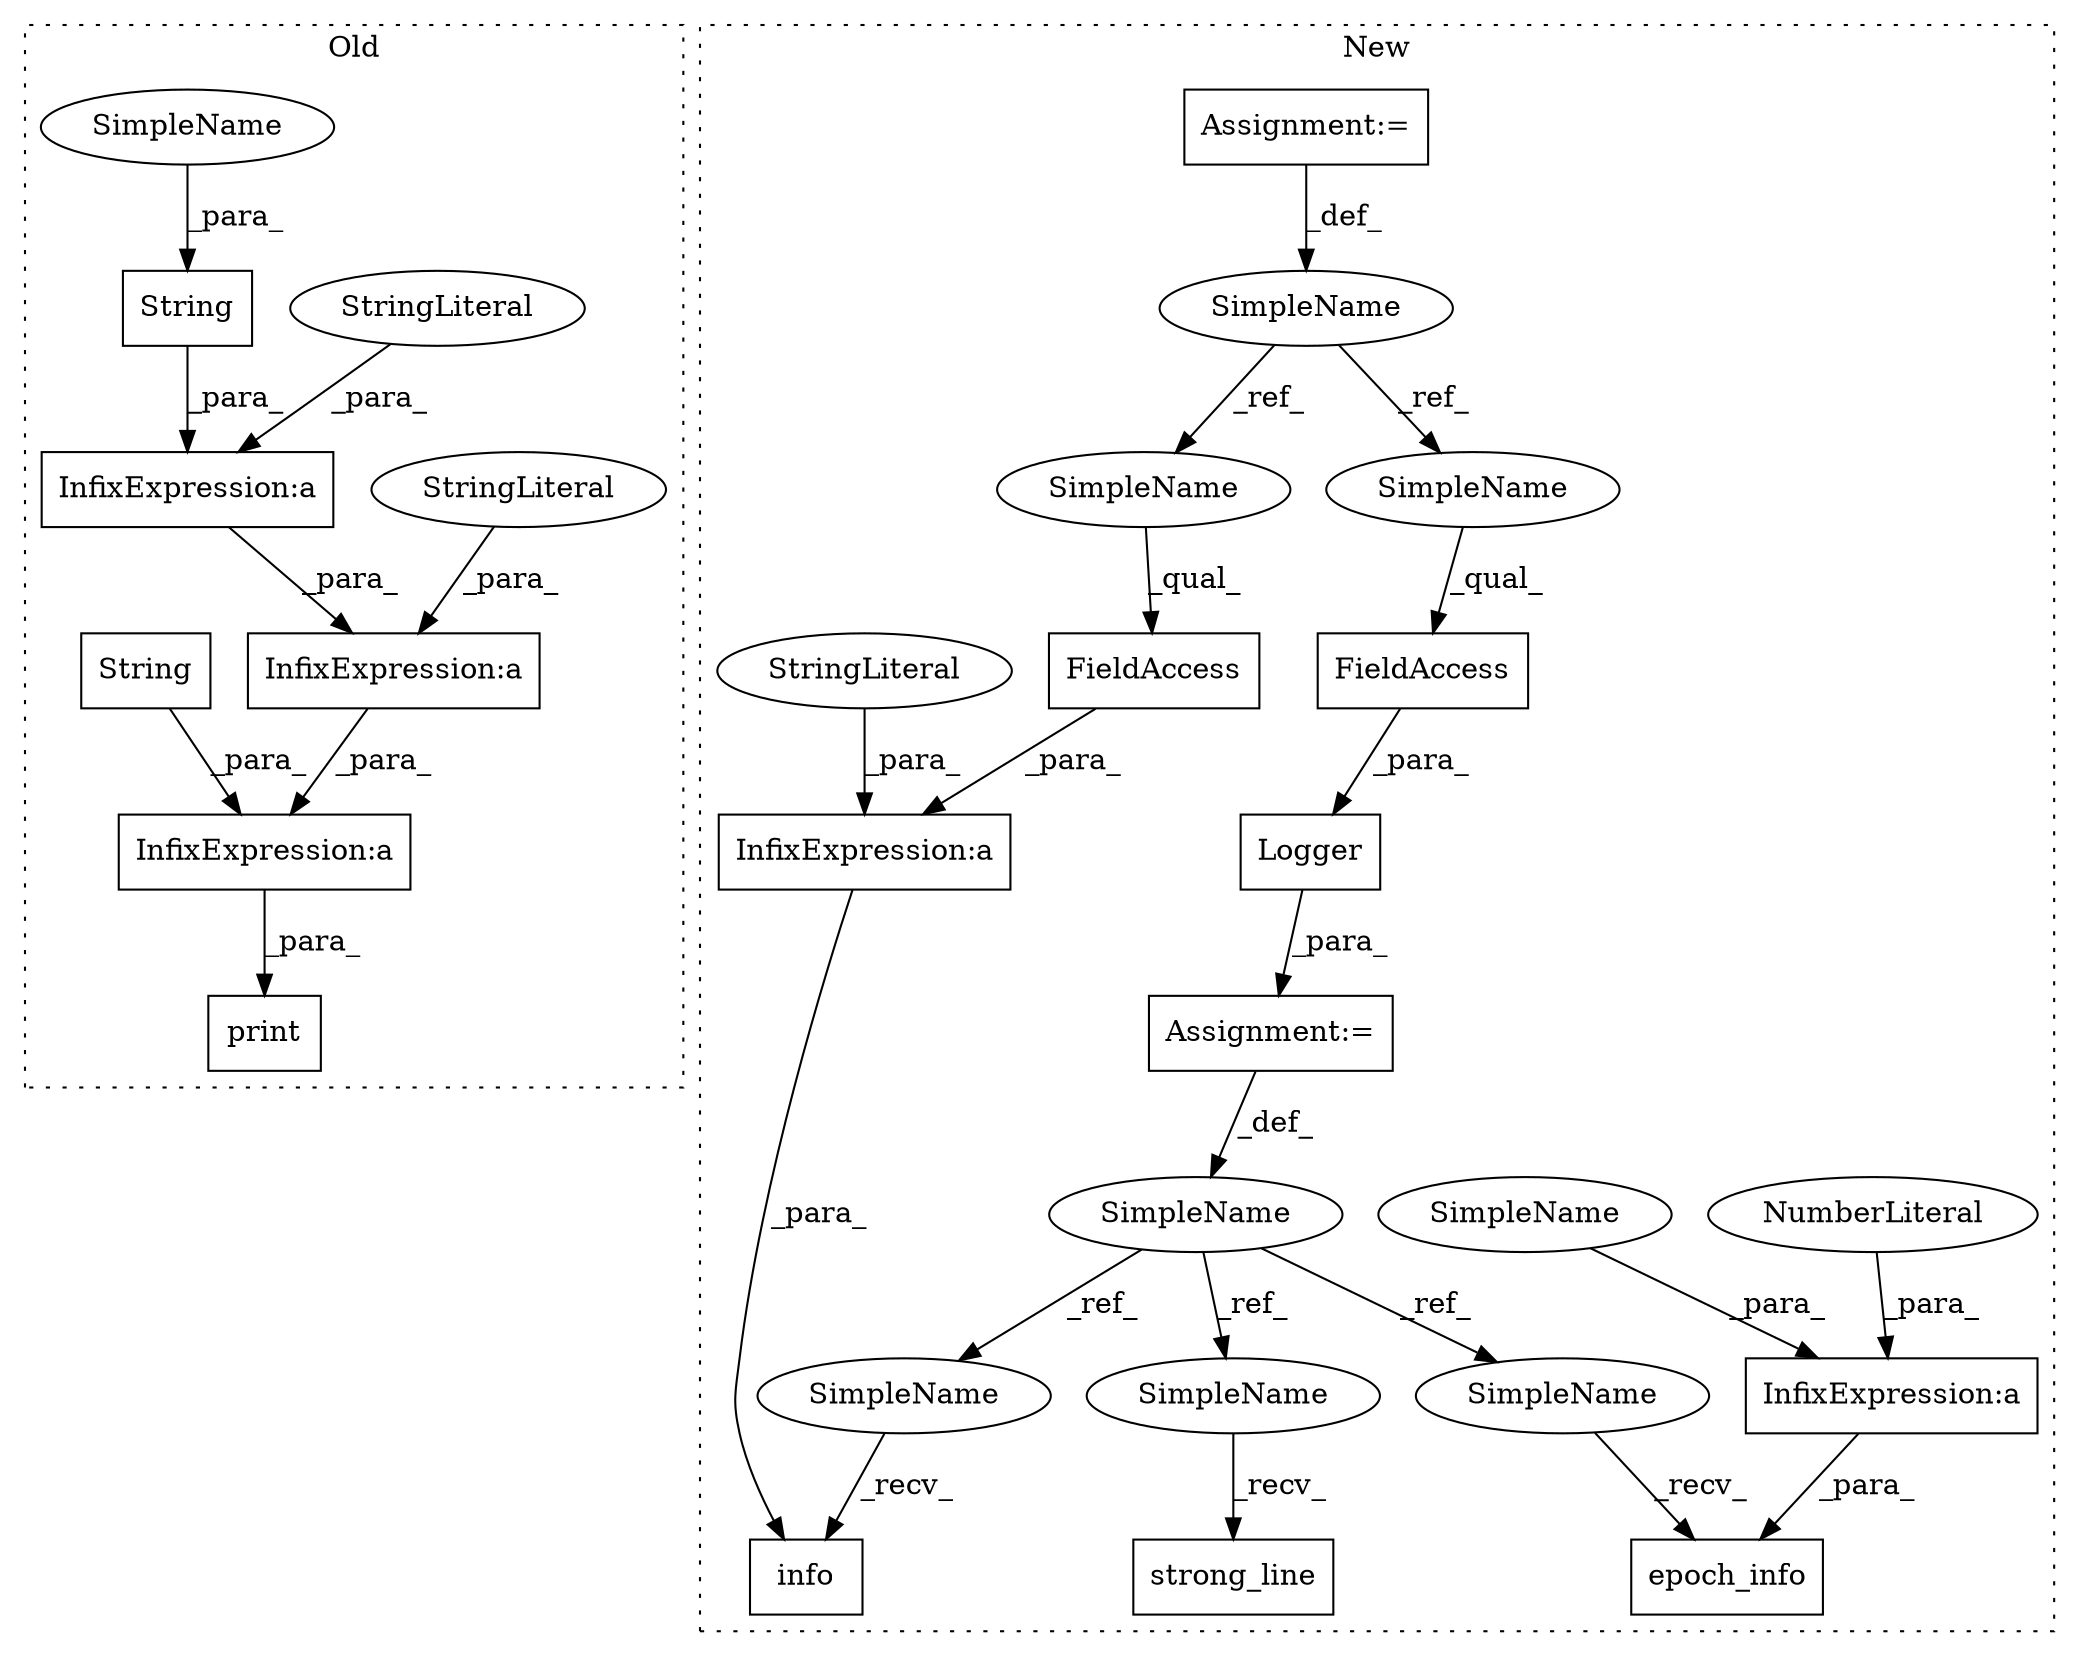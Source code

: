 digraph G {
subgraph cluster0 {
1 [label="print" a="32" s="6196,6300" l="6,1" shape="box"];
16 [label="InfixExpression:a" a="27" s="6231" l="3" shape="box"];
17 [label="InfixExpression:a" a="27" s="6244" l="3" shape="box"];
18 [label="InfixExpression:a" a="27" s="6252" l="3" shape="box"];
19 [label="String" a="32" s="6234,6242" l="7,1" shape="box"];
20 [label="StringLiteral" a="45" s="6204" l="27" shape="ellipse"];
21 [label="String" a="32" s="6255,6299" l="7,1" shape="box"];
22 [label="StringLiteral" a="45" s="6247" l="4" shape="ellipse"];
23 [label="SimpleName" a="42" s="6241" l="1" shape="ellipse"];
label = "Old";
style="dotted";
}
subgraph cluster1 {
2 [label="epoch_info" a="32" s="6570,6626" l="11,1" shape="box"];
3 [label="SimpleName" a="42" s="5007" l="6" shape="ellipse"];
4 [label="strong_line" a="32" s="5065" l="13" shape="box"];
5 [label="info" a="32" s="5091,5148" l="5,1" shape="box"];
6 [label="InfixExpression:a" a="27" s="6582" l="3" shape="box"];
7 [label="NumberLiteral" a="34" s="6585" l="1" shape="ellipse"];
8 [label="Assignment:=" a="7" s="5013" l="1" shape="box"];
9 [label="Logger" a="32" s="5014,5051" l="7,1" shape="box"];
10 [label="FieldAccess" a="22" s="5021" l="25" shape="box"];
11 [label="InfixExpression:a" a="27" s="5120" l="3" shape="box"];
12 [label="FieldAccess" a="22" s="5123" l="25" shape="box"];
13 [label="SimpleName" a="42" s="4640" l="16" shape="ellipse"];
14 [label="StringLiteral" a="45" s="5096" l="24" shape="ellipse"];
15 [label="Assignment:=" a="7" s="4640" l="16" shape="box"];
24 [label="SimpleName" a="42" s="6563" l="6" shape="ellipse"];
25 [label="SimpleName" a="42" s="5084" l="6" shape="ellipse"];
26 [label="SimpleName" a="42" s="5058" l="6" shape="ellipse"];
27 [label="SimpleName" a="42" s="5123" l="16" shape="ellipse"];
28 [label="SimpleName" a="42" s="5021" l="16" shape="ellipse"];
29 [label="SimpleName" a="42" s="6581" l="1" shape="ellipse"];
label = "New";
style="dotted";
}
3 -> 25 [label="_ref_"];
3 -> 26 [label="_ref_"];
3 -> 24 [label="_ref_"];
6 -> 2 [label="_para_"];
7 -> 6 [label="_para_"];
8 -> 3 [label="_def_"];
9 -> 8 [label="_para_"];
10 -> 9 [label="_para_"];
11 -> 5 [label="_para_"];
12 -> 11 [label="_para_"];
13 -> 28 [label="_ref_"];
13 -> 27 [label="_ref_"];
14 -> 11 [label="_para_"];
15 -> 13 [label="_def_"];
16 -> 17 [label="_para_"];
17 -> 18 [label="_para_"];
18 -> 1 [label="_para_"];
19 -> 16 [label="_para_"];
20 -> 16 [label="_para_"];
21 -> 18 [label="_para_"];
22 -> 17 [label="_para_"];
23 -> 19 [label="_para_"];
24 -> 2 [label="_recv_"];
25 -> 5 [label="_recv_"];
26 -> 4 [label="_recv_"];
27 -> 12 [label="_qual_"];
28 -> 10 [label="_qual_"];
29 -> 6 [label="_para_"];
}